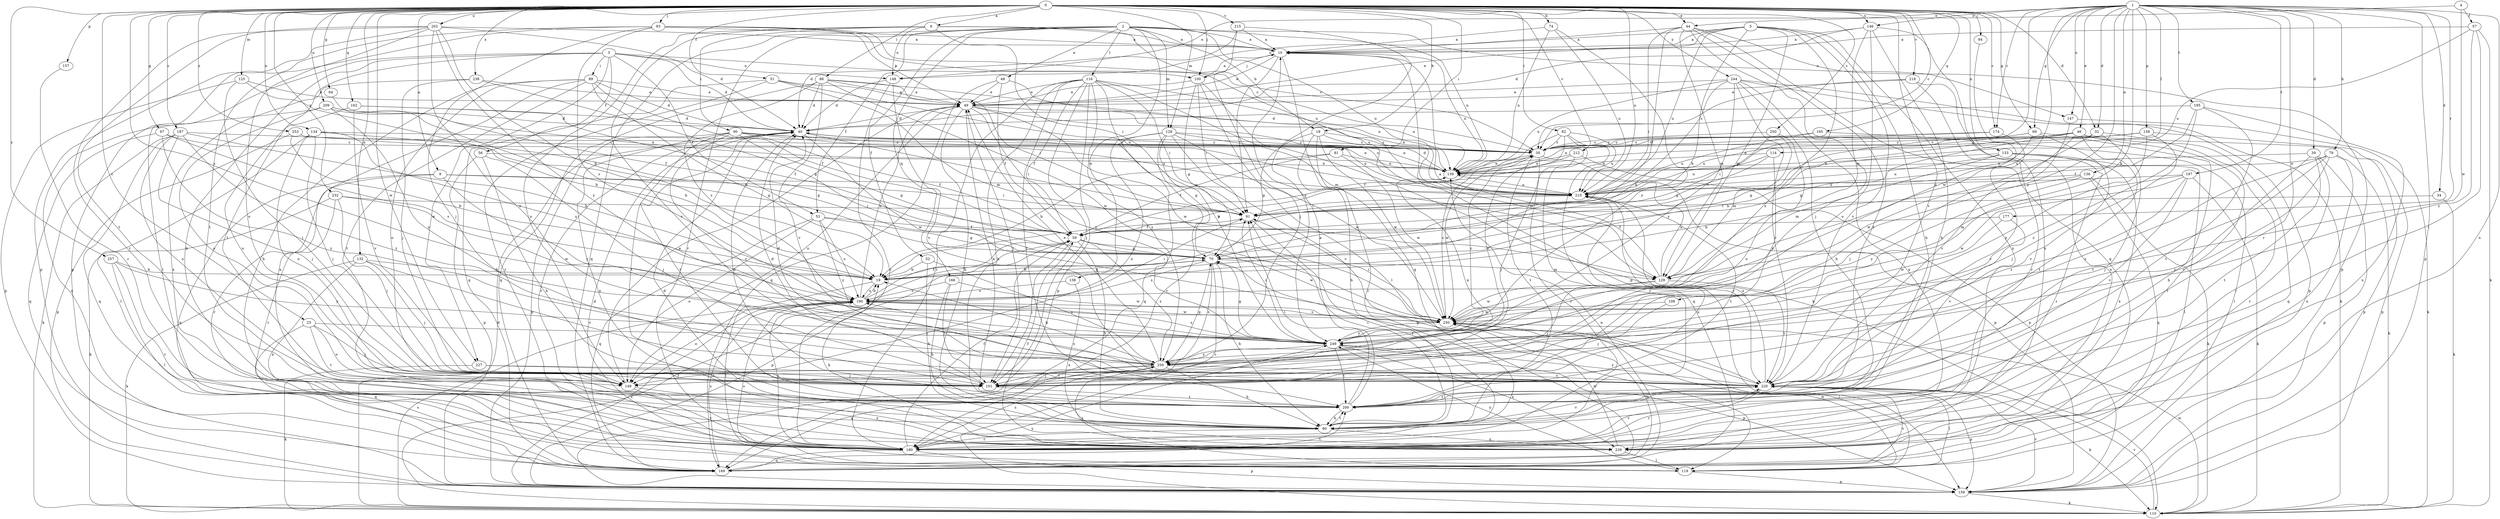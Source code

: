 strict digraph  {
0;
1;
2;
3;
4;
5;
6;
9;
10;
18;
19;
23;
30;
32;
34;
39;
40;
44;
46;
48;
49;
51;
52;
53;
56;
57;
59;
64;
67;
69;
70;
74;
79;
80;
81;
82;
84;
88;
89;
90;
91;
93;
100;
101;
108;
110;
114;
116;
119;
125;
128;
129;
132;
133;
134;
136;
138;
139;
146;
147;
148;
149;
157;
158;
159;
162;
165;
166;
169;
174;
177;
180;
187;
190;
195;
197;
200;
202;
209;
210;
212;
215;
218;
220;
227;
230;
232;
238;
239;
244;
249;
250;
253;
257;
259;
0 -> 6  [label=a];
0 -> 9  [label=a];
0 -> 18  [label=b];
0 -> 23  [label=c];
0 -> 30  [label=c];
0 -> 32  [label=d];
0 -> 44  [label=e];
0 -> 51  [label=f];
0 -> 64  [label=g];
0 -> 67  [label=g];
0 -> 69  [label=g];
0 -> 74  [label=h];
0 -> 81  [label=i];
0 -> 82  [label=i];
0 -> 84  [label=i];
0 -> 88  [label=i];
0 -> 93  [label=j];
0 -> 100  [label=j];
0 -> 125  [label=m];
0 -> 128  [label=m];
0 -> 132  [label=n];
0 -> 133  [label=n];
0 -> 134  [label=n];
0 -> 146  [label=o];
0 -> 157  [label=p];
0 -> 162  [label=q];
0 -> 165  [label=q];
0 -> 174  [label=r];
0 -> 187  [label=s];
0 -> 190  [label=s];
0 -> 202  [label=u];
0 -> 209  [label=u];
0 -> 210  [label=u];
0 -> 212  [label=v];
0 -> 215  [label=v];
0 -> 218  [label=v];
0 -> 220  [label=v];
0 -> 227  [label=w];
0 -> 232  [label=x];
0 -> 238  [label=x];
0 -> 244  [label=y];
0 -> 250  [label=z];
0 -> 253  [label=z];
0 -> 257  [label=z];
1 -> 32  [label=d];
1 -> 34  [label=d];
1 -> 39  [label=d];
1 -> 44  [label=e];
1 -> 46  [label=e];
1 -> 69  [label=g];
1 -> 70  [label=g];
1 -> 79  [label=h];
1 -> 108  [label=k];
1 -> 114  [label=l];
1 -> 136  [label=n];
1 -> 146  [label=o];
1 -> 147  [label=o];
1 -> 158  [label=p];
1 -> 159  [label=p];
1 -> 174  [label=r];
1 -> 177  [label=r];
1 -> 180  [label=r];
1 -> 190  [label=s];
1 -> 195  [label=t];
1 -> 197  [label=t];
1 -> 239  [label=x];
1 -> 249  [label=y];
2 -> 10  [label=a];
2 -> 18  [label=b];
2 -> 48  [label=e];
2 -> 52  [label=f];
2 -> 53  [label=f];
2 -> 116  [label=l];
2 -> 128  [label=m];
2 -> 138  [label=n];
2 -> 139  [label=n];
2 -> 147  [label=o];
2 -> 166  [label=q];
2 -> 169  [label=q];
2 -> 180  [label=r];
2 -> 210  [label=u];
3 -> 40  [label=d];
3 -> 53  [label=f];
3 -> 56  [label=f];
3 -> 80  [label=h];
3 -> 89  [label=i];
3 -> 100  [label=j];
3 -> 119  [label=l];
3 -> 148  [label=o];
3 -> 200  [label=t];
3 -> 227  [label=w];
4 -> 57  [label=f];
4 -> 148  [label=o];
4 -> 230  [label=w];
5 -> 10  [label=a];
5 -> 19  [label=b];
5 -> 49  [label=e];
5 -> 80  [label=h];
5 -> 129  [label=m];
5 -> 148  [label=o];
5 -> 200  [label=t];
5 -> 210  [label=u];
5 -> 239  [label=x];
5 -> 259  [label=z];
6 -> 10  [label=a];
6 -> 30  [label=c];
6 -> 90  [label=i];
6 -> 91  [label=i];
6 -> 148  [label=o];
6 -> 149  [label=o];
6 -> 220  [label=v];
9 -> 91  [label=i];
9 -> 169  [label=q];
9 -> 180  [label=r];
9 -> 210  [label=u];
9 -> 249  [label=y];
10 -> 49  [label=e];
10 -> 91  [label=i];
10 -> 100  [label=j];
10 -> 139  [label=n];
10 -> 159  [label=p];
10 -> 169  [label=q];
18 -> 30  [label=c];
18 -> 70  [label=g];
18 -> 80  [label=h];
18 -> 129  [label=m];
18 -> 180  [label=r];
18 -> 230  [label=w];
19 -> 70  [label=g];
19 -> 119  [label=l];
19 -> 190  [label=s];
23 -> 101  [label=j];
23 -> 149  [label=o];
23 -> 169  [label=q];
23 -> 200  [label=t];
23 -> 249  [label=y];
30 -> 139  [label=n];
30 -> 159  [label=p];
30 -> 180  [label=r];
30 -> 200  [label=t];
30 -> 230  [label=w];
32 -> 30  [label=c];
32 -> 180  [label=r];
32 -> 200  [label=t];
32 -> 230  [label=w];
34 -> 91  [label=i];
34 -> 110  [label=k];
39 -> 139  [label=n];
39 -> 159  [label=p];
39 -> 180  [label=r];
39 -> 200  [label=t];
39 -> 220  [label=v];
40 -> 30  [label=c];
40 -> 91  [label=i];
40 -> 139  [label=n];
40 -> 180  [label=r];
40 -> 200  [label=t];
40 -> 230  [label=w];
44 -> 10  [label=a];
44 -> 59  [label=f];
44 -> 91  [label=i];
44 -> 101  [label=j];
44 -> 129  [label=m];
44 -> 159  [label=p];
44 -> 169  [label=q];
44 -> 220  [label=v];
46 -> 19  [label=b];
46 -> 30  [label=c];
46 -> 70  [label=g];
46 -> 101  [label=j];
46 -> 159  [label=p];
46 -> 169  [label=q];
46 -> 180  [label=r];
46 -> 200  [label=t];
48 -> 49  [label=e];
48 -> 59  [label=f];
48 -> 169  [label=q];
48 -> 210  [label=u];
49 -> 40  [label=d];
49 -> 80  [label=h];
49 -> 101  [label=j];
49 -> 139  [label=n];
49 -> 149  [label=o];
49 -> 210  [label=u];
49 -> 230  [label=w];
49 -> 249  [label=y];
51 -> 49  [label=e];
51 -> 129  [label=m];
51 -> 169  [label=q];
51 -> 180  [label=r];
51 -> 210  [label=u];
52 -> 19  [label=b];
52 -> 80  [label=h];
52 -> 259  [label=z];
53 -> 59  [label=f];
53 -> 70  [label=g];
53 -> 149  [label=o];
53 -> 169  [label=q];
53 -> 190  [label=s];
53 -> 249  [label=y];
56 -> 80  [label=h];
56 -> 101  [label=j];
56 -> 139  [label=n];
56 -> 159  [label=p];
57 -> 10  [label=a];
57 -> 110  [label=k];
57 -> 200  [label=t];
57 -> 210  [label=u];
57 -> 259  [label=z];
59 -> 70  [label=g];
59 -> 80  [label=h];
59 -> 101  [label=j];
59 -> 159  [label=p];
59 -> 230  [label=w];
59 -> 259  [label=z];
64 -> 59  [label=f];
67 -> 30  [label=c];
67 -> 169  [label=q];
67 -> 190  [label=s];
67 -> 259  [label=z];
69 -> 30  [label=c];
69 -> 70  [label=g];
69 -> 80  [label=h];
69 -> 91  [label=i];
69 -> 220  [label=v];
70 -> 19  [label=b];
70 -> 80  [label=h];
70 -> 129  [label=m];
70 -> 180  [label=r];
70 -> 190  [label=s];
70 -> 259  [label=z];
74 -> 10  [label=a];
74 -> 139  [label=n];
74 -> 210  [label=u];
74 -> 249  [label=y];
79 -> 101  [label=j];
79 -> 110  [label=k];
79 -> 139  [label=n];
79 -> 220  [label=v];
79 -> 239  [label=x];
79 -> 259  [label=z];
80 -> 91  [label=i];
80 -> 180  [label=r];
80 -> 200  [label=t];
80 -> 210  [label=u];
80 -> 220  [label=v];
80 -> 239  [label=x];
81 -> 19  [label=b];
81 -> 59  [label=f];
81 -> 139  [label=n];
81 -> 230  [label=w];
82 -> 30  [label=c];
82 -> 59  [label=f];
82 -> 169  [label=q];
82 -> 180  [label=r];
82 -> 210  [label=u];
82 -> 259  [label=z];
84 -> 230  [label=w];
88 -> 40  [label=d];
88 -> 49  [label=e];
88 -> 91  [label=i];
88 -> 139  [label=n];
88 -> 169  [label=q];
88 -> 190  [label=s];
88 -> 220  [label=v];
88 -> 230  [label=w];
89 -> 19  [label=b];
89 -> 40  [label=d];
89 -> 49  [label=e];
89 -> 59  [label=f];
89 -> 80  [label=h];
89 -> 149  [label=o];
89 -> 200  [label=t];
89 -> 239  [label=x];
90 -> 30  [label=c];
90 -> 59  [label=f];
90 -> 70  [label=g];
90 -> 139  [label=n];
90 -> 159  [label=p];
90 -> 200  [label=t];
90 -> 210  [label=u];
90 -> 220  [label=v];
90 -> 239  [label=x];
91 -> 59  [label=f];
91 -> 180  [label=r];
93 -> 10  [label=a];
93 -> 30  [label=c];
93 -> 49  [label=e];
93 -> 101  [label=j];
93 -> 159  [label=p];
93 -> 190  [label=s];
93 -> 200  [label=t];
93 -> 210  [label=u];
100 -> 10  [label=a];
100 -> 49  [label=e];
100 -> 70  [label=g];
100 -> 91  [label=i];
100 -> 110  [label=k];
100 -> 119  [label=l];
101 -> 40  [label=d];
101 -> 139  [label=n];
101 -> 200  [label=t];
108 -> 101  [label=j];
108 -> 230  [label=w];
110 -> 40  [label=d];
110 -> 59  [label=f];
110 -> 190  [label=s];
110 -> 220  [label=v];
110 -> 230  [label=w];
110 -> 249  [label=y];
114 -> 91  [label=i];
114 -> 139  [label=n];
114 -> 210  [label=u];
114 -> 249  [label=y];
116 -> 49  [label=e];
116 -> 59  [label=f];
116 -> 80  [label=h];
116 -> 91  [label=i];
116 -> 101  [label=j];
116 -> 129  [label=m];
116 -> 139  [label=n];
116 -> 159  [label=p];
116 -> 180  [label=r];
116 -> 200  [label=t];
116 -> 249  [label=y];
116 -> 259  [label=z];
119 -> 40  [label=d];
119 -> 159  [label=p];
119 -> 190  [label=s];
119 -> 230  [label=w];
119 -> 249  [label=y];
119 -> 259  [label=z];
125 -> 19  [label=b];
125 -> 49  [label=e];
125 -> 101  [label=j];
125 -> 159  [label=p];
128 -> 30  [label=c];
128 -> 70  [label=g];
128 -> 149  [label=o];
128 -> 169  [label=q];
128 -> 180  [label=r];
128 -> 210  [label=u];
128 -> 220  [label=v];
128 -> 230  [label=w];
129 -> 10  [label=a];
129 -> 101  [label=j];
129 -> 139  [label=n];
129 -> 220  [label=v];
129 -> 230  [label=w];
132 -> 19  [label=b];
132 -> 101  [label=j];
132 -> 110  [label=k];
132 -> 220  [label=v];
132 -> 239  [label=x];
133 -> 119  [label=l];
133 -> 129  [label=m];
133 -> 139  [label=n];
133 -> 180  [label=r];
133 -> 210  [label=u];
133 -> 239  [label=x];
134 -> 30  [label=c];
134 -> 70  [label=g];
134 -> 101  [label=j];
134 -> 119  [label=l];
134 -> 149  [label=o];
134 -> 190  [label=s];
136 -> 19  [label=b];
136 -> 110  [label=k];
136 -> 169  [label=q];
136 -> 210  [label=u];
136 -> 249  [label=y];
138 -> 190  [label=s];
138 -> 239  [label=x];
139 -> 40  [label=d];
139 -> 210  [label=u];
146 -> 10  [label=a];
146 -> 40  [label=d];
146 -> 80  [label=h];
146 -> 129  [label=m];
146 -> 149  [label=o];
146 -> 239  [label=x];
147 -> 110  [label=k];
147 -> 220  [label=v];
148 -> 40  [label=d];
148 -> 180  [label=r];
148 -> 220  [label=v];
149 -> 49  [label=e];
149 -> 180  [label=r];
149 -> 239  [label=x];
157 -> 180  [label=r];
158 -> 30  [label=c];
158 -> 101  [label=j];
158 -> 139  [label=n];
158 -> 159  [label=p];
158 -> 210  [label=u];
158 -> 249  [label=y];
159 -> 110  [label=k];
159 -> 190  [label=s];
159 -> 220  [label=v];
162 -> 40  [label=d];
162 -> 59  [label=f];
162 -> 149  [label=o];
162 -> 220  [label=v];
165 -> 30  [label=c];
165 -> 119  [label=l];
165 -> 210  [label=u];
166 -> 80  [label=h];
166 -> 101  [label=j];
166 -> 190  [label=s];
166 -> 230  [label=w];
169 -> 139  [label=n];
169 -> 190  [label=s];
169 -> 200  [label=t];
169 -> 220  [label=v];
169 -> 230  [label=w];
174 -> 30  [label=c];
174 -> 139  [label=n];
174 -> 220  [label=v];
177 -> 59  [label=f];
177 -> 220  [label=v];
177 -> 230  [label=w];
180 -> 59  [label=f];
180 -> 159  [label=p];
180 -> 169  [label=q];
180 -> 190  [label=s];
180 -> 220  [label=v];
180 -> 259  [label=z];
187 -> 19  [label=b];
187 -> 30  [label=c];
187 -> 101  [label=j];
187 -> 110  [label=k];
187 -> 149  [label=o];
187 -> 169  [label=q];
187 -> 259  [label=z];
190 -> 19  [label=b];
190 -> 49  [label=e];
190 -> 59  [label=f];
190 -> 91  [label=i];
190 -> 149  [label=o];
190 -> 230  [label=w];
195 -> 40  [label=d];
195 -> 59  [label=f];
195 -> 200  [label=t];
195 -> 239  [label=x];
195 -> 259  [label=z];
197 -> 110  [label=k];
197 -> 129  [label=m];
197 -> 210  [label=u];
197 -> 220  [label=v];
197 -> 230  [label=w];
197 -> 259  [label=z];
200 -> 10  [label=a];
200 -> 40  [label=d];
200 -> 49  [label=e];
200 -> 80  [label=h];
200 -> 91  [label=i];
202 -> 10  [label=a];
202 -> 19  [label=b];
202 -> 40  [label=d];
202 -> 149  [label=o];
202 -> 159  [label=p];
202 -> 180  [label=r];
202 -> 200  [label=t];
202 -> 249  [label=y];
202 -> 259  [label=z];
209 -> 19  [label=b];
209 -> 40  [label=d];
209 -> 139  [label=n];
209 -> 149  [label=o];
209 -> 169  [label=q];
209 -> 249  [label=y];
210 -> 91  [label=i];
210 -> 200  [label=t];
210 -> 220  [label=v];
212 -> 19  [label=b];
212 -> 101  [label=j];
212 -> 139  [label=n];
212 -> 159  [label=p];
215 -> 10  [label=a];
215 -> 40  [label=d];
215 -> 101  [label=j];
215 -> 249  [label=y];
218 -> 30  [label=c];
218 -> 49  [label=e];
218 -> 180  [label=r];
218 -> 239  [label=x];
220 -> 70  [label=g];
220 -> 110  [label=k];
220 -> 119  [label=l];
220 -> 159  [label=p];
220 -> 180  [label=r];
220 -> 190  [label=s];
220 -> 200  [label=t];
220 -> 210  [label=u];
220 -> 249  [label=y];
227 -> 101  [label=j];
227 -> 110  [label=k];
227 -> 220  [label=v];
230 -> 30  [label=c];
230 -> 91  [label=i];
230 -> 119  [label=l];
230 -> 190  [label=s];
230 -> 249  [label=y];
232 -> 91  [label=i];
232 -> 101  [label=j];
232 -> 110  [label=k];
232 -> 180  [label=r];
232 -> 230  [label=w];
238 -> 49  [label=e];
238 -> 70  [label=g];
238 -> 101  [label=j];
238 -> 239  [label=x];
239 -> 19  [label=b];
239 -> 40  [label=d];
239 -> 59  [label=f];
239 -> 119  [label=l];
239 -> 230  [label=w];
244 -> 19  [label=b];
244 -> 49  [label=e];
244 -> 80  [label=h];
244 -> 110  [label=k];
244 -> 139  [label=n];
244 -> 159  [label=p];
244 -> 220  [label=v];
244 -> 239  [label=x];
244 -> 249  [label=y];
249 -> 30  [label=c];
249 -> 70  [label=g];
249 -> 91  [label=i];
249 -> 159  [label=p];
249 -> 190  [label=s];
249 -> 200  [label=t];
249 -> 239  [label=x];
249 -> 259  [label=z];
250 -> 30  [label=c];
250 -> 70  [label=g];
250 -> 129  [label=m];
250 -> 149  [label=o];
253 -> 19  [label=b];
253 -> 30  [label=c];
253 -> 70  [label=g];
253 -> 159  [label=p];
257 -> 19  [label=b];
257 -> 119  [label=l];
257 -> 180  [label=r];
257 -> 249  [label=y];
259 -> 19  [label=b];
259 -> 40  [label=d];
259 -> 49  [label=e];
259 -> 70  [label=g];
259 -> 80  [label=h];
259 -> 101  [label=j];
259 -> 149  [label=o];
259 -> 169  [label=q];
259 -> 220  [label=v];
}

